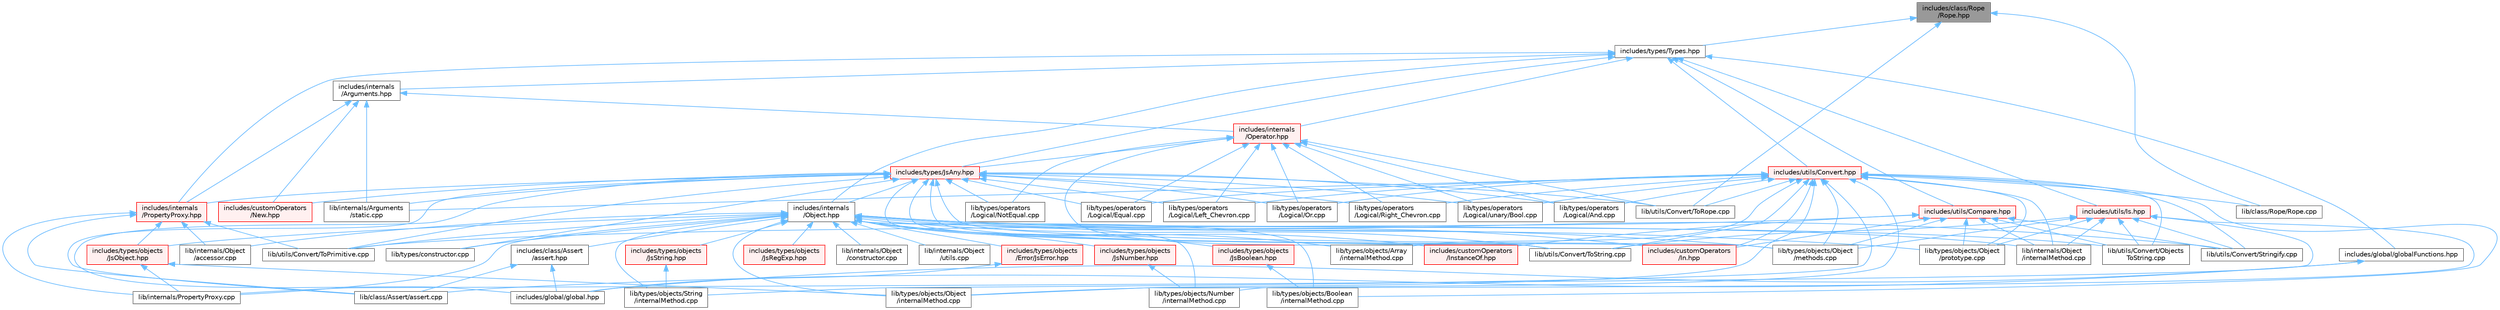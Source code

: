 digraph "includes/class/Rope/Rope.hpp"
{
 // LATEX_PDF_SIZE
  bgcolor="transparent";
  edge [fontname=Helvetica,fontsize=10,labelfontname=Helvetica,labelfontsize=10];
  node [fontname=Helvetica,fontsize=10,shape=box,height=0.2,width=0.4];
  Node1 [id="Node000001",label="includes/class/Rope\l/Rope.hpp",height=0.2,width=0.4,color="gray40", fillcolor="grey60", style="filled", fontcolor="black",tooltip=" "];
  Node1 -> Node2 [id="edge1_Node000001_Node000002",dir="back",color="steelblue1",style="solid",tooltip=" "];
  Node2 [id="Node000002",label="includes/types/Types.hpp",height=0.2,width=0.4,color="grey40", fillcolor="white", style="filled",URL="$Types_8hpp.html",tooltip=" "];
  Node2 -> Node3 [id="edge2_Node000002_Node000003",dir="back",color="steelblue1",style="solid",tooltip=" "];
  Node3 [id="Node000003",label="includes/global/globalFunctions.hpp",height=0.2,width=0.4,color="grey40", fillcolor="white", style="filled",URL="$globalFunctions_8hpp.html",tooltip=" "];
  Node3 -> Node4 [id="edge3_Node000003_Node000004",dir="back",color="steelblue1",style="solid",tooltip=" "];
  Node4 [id="Node000004",label="includes/global/global.hpp",height=0.2,width=0.4,color="grey40", fillcolor="white", style="filled",URL="$global_8hpp.html",tooltip=" "];
  Node3 -> Node5 [id="edge4_Node000003_Node000005",dir="back",color="steelblue1",style="solid",tooltip=" "];
  Node5 [id="Node000005",label="lib/class/Assert/assert.cpp",height=0.2,width=0.4,color="grey40", fillcolor="white", style="filled",URL="$assert_8cpp.html",tooltip=" "];
  Node2 -> Node6 [id="edge5_Node000002_Node000006",dir="back",color="steelblue1",style="solid",tooltip=" "];
  Node6 [id="Node000006",label="includes/internals\l/Arguments.hpp",height=0.2,width=0.4,color="grey40", fillcolor="white", style="filled",URL="$Arguments_8hpp.html",tooltip=" "];
  Node6 -> Node7 [id="edge6_Node000006_Node000007",dir="back",color="steelblue1",style="solid",tooltip=" "];
  Node7 [id="Node000007",label="includes/customOperators\l/New.hpp",height=0.2,width=0.4,color="red", fillcolor="#FFF0F0", style="filled",URL="$New_8hpp.html",tooltip=" "];
  Node6 -> Node10 [id="edge7_Node000006_Node000010",dir="back",color="steelblue1",style="solid",tooltip=" "];
  Node10 [id="Node000010",label="includes/internals\l/Operator.hpp",height=0.2,width=0.4,color="red", fillcolor="#FFF0F0", style="filled",URL="$Operator_8hpp.html",tooltip=" "];
  Node10 -> Node11 [id="edge8_Node000010_Node000011",dir="back",color="steelblue1",style="solid",tooltip=" "];
  Node11 [id="Node000011",label="includes/types/JsAny.hpp",height=0.2,width=0.4,color="red", fillcolor="#FFF0F0", style="filled",URL="$JsAny_8hpp.html",tooltip=" "];
  Node11 -> Node15 [id="edge9_Node000011_Node000015",dir="back",color="steelblue1",style="solid",tooltip=" "];
  Node15 [id="Node000015",label="includes/customOperators\l/In.hpp",height=0.2,width=0.4,color="red", fillcolor="#FFF0F0", style="filled",URL="$In_8hpp.html",tooltip=" "];
  Node11 -> Node16 [id="edge10_Node000011_Node000016",dir="back",color="steelblue1",style="solid",tooltip=" "];
  Node16 [id="Node000016",label="includes/customOperators\l/InstanceOf.hpp",height=0.2,width=0.4,color="red", fillcolor="#FFF0F0", style="filled",URL="$InstanceOf_8hpp.html",tooltip=" "];
  Node11 -> Node7 [id="edge11_Node000011_Node000007",dir="back",color="steelblue1",style="solid",tooltip=" "];
  Node11 -> Node4 [id="edge12_Node000011_Node000004",dir="back",color="steelblue1",style="solid",tooltip=" "];
  Node11 -> Node139 [id="edge13_Node000011_Node000139",dir="back",color="steelblue1",style="solid",tooltip=" "];
  Node139 [id="Node000139",label="includes/internals\l/Object.hpp",height=0.2,width=0.4,color="grey40", fillcolor="white", style="filled",URL="$Object_8hpp.html",tooltip=" "];
  Node139 -> Node140 [id="edge14_Node000139_Node000140",dir="back",color="steelblue1",style="solid",tooltip=" "];
  Node140 [id="Node000140",label="includes/class/Assert\l/assert.hpp",height=0.2,width=0.4,color="grey40", fillcolor="white", style="filled",URL="$assert_8hpp.html",tooltip=" "];
  Node140 -> Node4 [id="edge15_Node000140_Node000004",dir="back",color="steelblue1",style="solid",tooltip=" "];
  Node140 -> Node5 [id="edge16_Node000140_Node000005",dir="back",color="steelblue1",style="solid",tooltip=" "];
  Node139 -> Node15 [id="edge17_Node000139_Node000015",dir="back",color="steelblue1",style="solid",tooltip=" "];
  Node139 -> Node16 [id="edge18_Node000139_Node000016",dir="back",color="steelblue1",style="solid",tooltip=" "];
  Node139 -> Node141 [id="edge19_Node000139_Node000141",dir="back",color="steelblue1",style="solid",tooltip=" "];
  Node141 [id="Node000141",label="includes/types/objects\l/Error/JsError.hpp",height=0.2,width=0.4,color="red", fillcolor="#FFF0F0", style="filled",URL="$JsError_8hpp.html",tooltip=" "];
  Node141 -> Node4 [id="edge20_Node000141_Node000004",dir="back",color="steelblue1",style="solid",tooltip=" "];
  Node139 -> Node156 [id="edge21_Node000139_Node000156",dir="back",color="steelblue1",style="solid",tooltip=" "];
  Node156 [id="Node000156",label="includes/types/objects\l/JsBoolean.hpp",height=0.2,width=0.4,color="red", fillcolor="#FFF0F0", style="filled",URL="$JsBoolean_8hpp.html",tooltip=" "];
  Node156 -> Node100 [id="edge22_Node000156_Node000100",dir="back",color="steelblue1",style="solid",tooltip=" "];
  Node100 [id="Node000100",label="lib/types/objects/Boolean\l/internalMethod.cpp",height=0.2,width=0.4,color="grey40", fillcolor="white", style="filled",URL="$types_2objects_2Boolean_2internalMethod_8cpp.html",tooltip=" "];
  Node139 -> Node158 [id="edge23_Node000139_Node000158",dir="back",color="steelblue1",style="solid",tooltip=" "];
  Node158 [id="Node000158",label="includes/types/objects\l/JsNumber.hpp",height=0.2,width=0.4,color="red", fillcolor="#FFF0F0", style="filled",URL="$JsNumber_8hpp.html",tooltip=" "];
  Node158 -> Node107 [id="edge24_Node000158_Node000107",dir="back",color="steelblue1",style="solid",tooltip=" "];
  Node107 [id="Node000107",label="lib/types/objects/Number\l/internalMethod.cpp",height=0.2,width=0.4,color="grey40", fillcolor="white", style="filled",URL="$types_2objects_2Number_2internalMethod_8cpp.html",tooltip=" "];
  Node139 -> Node23 [id="edge25_Node000139_Node000023",dir="back",color="steelblue1",style="solid",tooltip=" "];
  Node23 [id="Node000023",label="includes/types/objects\l/JsObject.hpp",height=0.2,width=0.4,color="red", fillcolor="#FFF0F0", style="filled",URL="$JsObject_8hpp.html",tooltip=" "];
  Node23 -> Node66 [id="edge26_Node000023_Node000066",dir="back",color="steelblue1",style="solid",tooltip=" "];
  Node66 [id="Node000066",label="lib/internals/PropertyProxy.cpp",height=0.2,width=0.4,color="grey40", fillcolor="white", style="filled",URL="$PropertyProxy_8cpp.html",tooltip=" "];
  Node23 -> Node69 [id="edge27_Node000023_Node000069",dir="back",color="steelblue1",style="solid",tooltip=" "];
  Node69 [id="Node000069",label="lib/types/objects/Object\l/internalMethod.cpp",height=0.2,width=0.4,color="grey40", fillcolor="white", style="filled",URL="$types_2objects_2Object_2internalMethod_8cpp.html",tooltip=" "];
  Node139 -> Node75 [id="edge28_Node000139_Node000075",dir="back",color="steelblue1",style="solid",tooltip=" "];
  Node75 [id="Node000075",label="includes/types/objects\l/JsRegExp.hpp",height=0.2,width=0.4,color="red", fillcolor="#FFF0F0", style="filled",URL="$JsRegExp_8hpp.html",tooltip=" "];
  Node139 -> Node77 [id="edge29_Node000139_Node000077",dir="back",color="steelblue1",style="solid",tooltip=" "];
  Node77 [id="Node000077",label="includes/types/objects\l/JsString.hpp",height=0.2,width=0.4,color="red", fillcolor="#FFF0F0", style="filled",URL="$JsString_8hpp.html",tooltip=" "];
  Node77 -> Node79 [id="edge30_Node000077_Node000079",dir="back",color="steelblue1",style="solid",tooltip=" "];
  Node79 [id="Node000079",label="lib/types/objects/String\l/internalMethod.cpp",height=0.2,width=0.4,color="grey40", fillcolor="white", style="filled",URL="$types_2objects_2String_2internalMethod_8cpp.html",tooltip=" "];
  Node139 -> Node159 [id="edge31_Node000139_Node000159",dir="back",color="steelblue1",style="solid",tooltip=" "];
  Node159 [id="Node000159",label="lib/internals/Object\l/accessor.cpp",height=0.2,width=0.4,color="grey40", fillcolor="white", style="filled",URL="$internals_2Object_2accessor_8cpp.html",tooltip=" "];
  Node139 -> Node138 [id="edge32_Node000139_Node000138",dir="back",color="steelblue1",style="solid",tooltip=" "];
  Node138 [id="Node000138",label="lib/internals/Object\l/constructor.cpp",height=0.2,width=0.4,color="grey40", fillcolor="white", style="filled",URL="$internals_2Object_2constructor_8cpp.html",tooltip=" "];
  Node139 -> Node84 [id="edge33_Node000139_Node000084",dir="back",color="steelblue1",style="solid",tooltip=" "];
  Node84 [id="Node000084",label="lib/internals/Object\l/internalMethod.cpp",height=0.2,width=0.4,color="grey40", fillcolor="white", style="filled",URL="$internals_2Object_2internalMethod_8cpp.html",tooltip=" "];
  Node139 -> Node160 [id="edge34_Node000139_Node000160",dir="back",color="steelblue1",style="solid",tooltip=" "];
  Node160 [id="Node000160",label="lib/internals/Object\l/utils.cpp",height=0.2,width=0.4,color="grey40", fillcolor="white", style="filled",URL="$utils_8cpp.html",tooltip=" "];
  Node139 -> Node66 [id="edge35_Node000139_Node000066",dir="back",color="steelblue1",style="solid",tooltip=" "];
  Node139 -> Node161 [id="edge36_Node000139_Node000161",dir="back",color="steelblue1",style="solid",tooltip=" "];
  Node161 [id="Node000161",label="lib/types/constructor.cpp",height=0.2,width=0.4,color="grey40", fillcolor="white", style="filled",URL="$types_2constructor_8cpp.html",tooltip=" "];
  Node139 -> Node63 [id="edge37_Node000139_Node000063",dir="back",color="steelblue1",style="solid",tooltip=" "];
  Node63 [id="Node000063",label="lib/types/objects/Array\l/internalMethod.cpp",height=0.2,width=0.4,color="grey40", fillcolor="white", style="filled",URL="$types_2objects_2Array_2internalMethod_8cpp.html",tooltip=" "];
  Node139 -> Node100 [id="edge38_Node000139_Node000100",dir="back",color="steelblue1",style="solid",tooltip=" "];
  Node139 -> Node107 [id="edge39_Node000139_Node000107",dir="back",color="steelblue1",style="solid",tooltip=" "];
  Node139 -> Node69 [id="edge40_Node000139_Node000069",dir="back",color="steelblue1",style="solid",tooltip=" "];
  Node139 -> Node53 [id="edge41_Node000139_Node000053",dir="back",color="steelblue1",style="solid",tooltip=" "];
  Node53 [id="Node000053",label="lib/types/objects/Object\l/methods.cpp",height=0.2,width=0.4,color="grey40", fillcolor="white", style="filled",URL="$Object_2methods_8cpp.html",tooltip=" "];
  Node139 -> Node54 [id="edge42_Node000139_Node000054",dir="back",color="steelblue1",style="solid",tooltip=" "];
  Node54 [id="Node000054",label="lib/types/objects/Object\l/prototype.cpp",height=0.2,width=0.4,color="grey40", fillcolor="white", style="filled",URL="$Object_2prototype_8cpp.html",tooltip=" "];
  Node139 -> Node79 [id="edge43_Node000139_Node000079",dir="back",color="steelblue1",style="solid",tooltip=" "];
  Node139 -> Node88 [id="edge44_Node000139_Node000088",dir="back",color="steelblue1",style="solid",tooltip=" "];
  Node88 [id="Node000088",label="lib/utils/Convert/Objects\lToString.cpp",height=0.2,width=0.4,color="grey40", fillcolor="white", style="filled",URL="$ObjectsToString_8cpp.html",tooltip=" "];
  Node139 -> Node89 [id="edge45_Node000139_Node000089",dir="back",color="steelblue1",style="solid",tooltip=" "];
  Node89 [id="Node000089",label="lib/utils/Convert/Stringify.cpp",height=0.2,width=0.4,color="grey40", fillcolor="white", style="filled",URL="$Stringify_8cpp.html",tooltip=" "];
  Node139 -> Node90 [id="edge46_Node000139_Node000090",dir="back",color="steelblue1",style="solid",tooltip=" "];
  Node90 [id="Node000090",label="lib/utils/Convert/ToPrimitive.cpp",height=0.2,width=0.4,color="grey40", fillcolor="white", style="filled",URL="$ToPrimitive_8cpp.html",tooltip=" "];
  Node139 -> Node134 [id="edge47_Node000139_Node000134",dir="back",color="steelblue1",style="solid",tooltip=" "];
  Node134 [id="Node000134",label="lib/utils/Convert/ToString.cpp",height=0.2,width=0.4,color="grey40", fillcolor="white", style="filled",URL="$ToString_8cpp.html",tooltip=" "];
  Node11 -> Node162 [id="edge48_Node000011_Node000162",dir="back",color="steelblue1",style="solid",tooltip=" "];
  Node162 [id="Node000162",label="includes/internals\l/PropertyProxy.hpp",height=0.2,width=0.4,color="red", fillcolor="#FFF0F0", style="filled",URL="$PropertyProxy_8hpp.html",tooltip=" "];
  Node162 -> Node23 [id="edge49_Node000162_Node000023",dir="back",color="steelblue1",style="solid",tooltip=" "];
  Node162 -> Node5 [id="edge50_Node000162_Node000005",dir="back",color="steelblue1",style="solid",tooltip=" "];
  Node162 -> Node159 [id="edge51_Node000162_Node000159",dir="back",color="steelblue1",style="solid",tooltip=" "];
  Node162 -> Node66 [id="edge52_Node000162_Node000066",dir="back",color="steelblue1",style="solid",tooltip=" "];
  Node162 -> Node90 [id="edge53_Node000162_Node000090",dir="back",color="steelblue1",style="solid",tooltip=" "];
  Node11 -> Node5 [id="edge54_Node000011_Node000005",dir="back",color="steelblue1",style="solid",tooltip=" "];
  Node11 -> Node31 [id="edge55_Node000011_Node000031",dir="back",color="steelblue1",style="solid",tooltip=" "];
  Node31 [id="Node000031",label="lib/internals/Arguments\l/static.cpp",height=0.2,width=0.4,color="grey40", fillcolor="white", style="filled",URL="$internals_2Arguments_2static_8cpp.html",tooltip=" "];
  Node11 -> Node161 [id="edge56_Node000011_Node000161",dir="back",color="steelblue1",style="solid",tooltip=" "];
  Node11 -> Node53 [id="edge57_Node000011_Node000053",dir="back",color="steelblue1",style="solid",tooltip=" "];
  Node11 -> Node108 [id="edge58_Node000011_Node000108",dir="back",color="steelblue1",style="solid",tooltip=" "];
  Node108 [id="Node000108",label="lib/types/operators\l/Logical/And.cpp",height=0.2,width=0.4,color="grey40", fillcolor="white", style="filled",URL="$Logical_2And_8cpp.html",tooltip=" "];
  Node11 -> Node109 [id="edge59_Node000011_Node000109",dir="back",color="steelblue1",style="solid",tooltip=" "];
  Node109 [id="Node000109",label="lib/types/operators\l/Logical/Equal.cpp",height=0.2,width=0.4,color="grey40", fillcolor="white", style="filled",URL="$Equal_8cpp.html",tooltip=" "];
  Node11 -> Node110 [id="edge60_Node000011_Node000110",dir="back",color="steelblue1",style="solid",tooltip=" "];
  Node110 [id="Node000110",label="lib/types/operators\l/Logical/Left_Chevron.cpp",height=0.2,width=0.4,color="grey40", fillcolor="white", style="filled",URL="$Left__Chevron_8cpp.html",tooltip=" "];
  Node11 -> Node164 [id="edge61_Node000011_Node000164",dir="back",color="steelblue1",style="solid",tooltip=" "];
  Node164 [id="Node000164",label="lib/types/operators\l/Logical/NotEqual.cpp",height=0.2,width=0.4,color="grey40", fillcolor="white", style="filled",URL="$NotEqual_8cpp.html",tooltip=" "];
  Node11 -> Node111 [id="edge62_Node000011_Node000111",dir="back",color="steelblue1",style="solid",tooltip=" "];
  Node111 [id="Node000111",label="lib/types/operators\l/Logical/Or.cpp",height=0.2,width=0.4,color="grey40", fillcolor="white", style="filled",URL="$Logical_2Or_8cpp.html",tooltip=" "];
  Node11 -> Node112 [id="edge63_Node000011_Node000112",dir="back",color="steelblue1",style="solid",tooltip=" "];
  Node112 [id="Node000112",label="lib/types/operators\l/Logical/Right_Chevron.cpp",height=0.2,width=0.4,color="grey40", fillcolor="white", style="filled",URL="$Right__Chevron_8cpp.html",tooltip=" "];
  Node11 -> Node113 [id="edge64_Node000011_Node000113",dir="back",color="steelblue1",style="solid",tooltip=" "];
  Node113 [id="Node000113",label="lib/types/operators\l/Logical/unary/Bool.cpp",height=0.2,width=0.4,color="grey40", fillcolor="white", style="filled",URL="$Bool_8cpp.html",tooltip=" "];
  Node11 -> Node90 [id="edge65_Node000011_Node000090",dir="back",color="steelblue1",style="solid",tooltip=" "];
  Node11 -> Node133 [id="edge66_Node000011_Node000133",dir="back",color="steelblue1",style="solid",tooltip=" "];
  Node133 [id="Node000133",label="lib/utils/Convert/ToRope.cpp",height=0.2,width=0.4,color="grey40", fillcolor="white", style="filled",URL="$ToRope_8cpp.html",tooltip=" "];
  Node11 -> Node134 [id="edge67_Node000011_Node000134",dir="back",color="steelblue1",style="solid",tooltip=" "];
  Node10 -> Node108 [id="edge68_Node000010_Node000108",dir="back",color="steelblue1",style="solid",tooltip=" "];
  Node10 -> Node109 [id="edge69_Node000010_Node000109",dir="back",color="steelblue1",style="solid",tooltip=" "];
  Node10 -> Node110 [id="edge70_Node000010_Node000110",dir="back",color="steelblue1",style="solid",tooltip=" "];
  Node10 -> Node164 [id="edge71_Node000010_Node000164",dir="back",color="steelblue1",style="solid",tooltip=" "];
  Node10 -> Node111 [id="edge72_Node000010_Node000111",dir="back",color="steelblue1",style="solid",tooltip=" "];
  Node10 -> Node112 [id="edge73_Node000010_Node000112",dir="back",color="steelblue1",style="solid",tooltip=" "];
  Node10 -> Node113 [id="edge74_Node000010_Node000113",dir="back",color="steelblue1",style="solid",tooltip=" "];
  Node10 -> Node133 [id="edge75_Node000010_Node000133",dir="back",color="steelblue1",style="solid",tooltip=" "];
  Node10 -> Node134 [id="edge76_Node000010_Node000134",dir="back",color="steelblue1",style="solid",tooltip=" "];
  Node6 -> Node162 [id="edge77_Node000006_Node000162",dir="back",color="steelblue1",style="solid",tooltip=" "];
  Node6 -> Node31 [id="edge78_Node000006_Node000031",dir="back",color="steelblue1",style="solid",tooltip=" "];
  Node2 -> Node139 [id="edge79_Node000002_Node000139",dir="back",color="steelblue1",style="solid",tooltip=" "];
  Node2 -> Node10 [id="edge80_Node000002_Node000010",dir="back",color="steelblue1",style="solid",tooltip=" "];
  Node2 -> Node162 [id="edge81_Node000002_Node000162",dir="back",color="steelblue1",style="solid",tooltip=" "];
  Node2 -> Node11 [id="edge82_Node000002_Node000011",dir="back",color="steelblue1",style="solid",tooltip=" "];
  Node2 -> Node83 [id="edge83_Node000002_Node000083",dir="back",color="steelblue1",style="solid",tooltip=" "];
  Node83 [id="Node000083",label="includes/utils/Compare.hpp",height=0.2,width=0.4,color="red", fillcolor="#FFF0F0", style="filled",URL="$Compare_8hpp.html",tooltip=" "];
  Node83 -> Node15 [id="edge84_Node000083_Node000015",dir="back",color="steelblue1",style="solid",tooltip=" "];
  Node83 -> Node16 [id="edge85_Node000083_Node000016",dir="back",color="steelblue1",style="solid",tooltip=" "];
  Node83 -> Node84 [id="edge86_Node000083_Node000084",dir="back",color="steelblue1",style="solid",tooltip=" "];
  Node83 -> Node53 [id="edge87_Node000083_Node000053",dir="back",color="steelblue1",style="solid",tooltip=" "];
  Node83 -> Node54 [id="edge88_Node000083_Node000054",dir="back",color="steelblue1",style="solid",tooltip=" "];
  Node83 -> Node88 [id="edge89_Node000083_Node000088",dir="back",color="steelblue1",style="solid",tooltip=" "];
  Node83 -> Node89 [id="edge90_Node000083_Node000089",dir="back",color="steelblue1",style="solid",tooltip=" "];
  Node83 -> Node90 [id="edge91_Node000083_Node000090",dir="back",color="steelblue1",style="solid",tooltip=" "];
  Node2 -> Node91 [id="edge92_Node000002_Node000091",dir="back",color="steelblue1",style="solid",tooltip=" "];
  Node91 [id="Node000091",label="includes/utils/Convert.hpp",height=0.2,width=0.4,color="red", fillcolor="#FFF0F0", style="filled",URL="$Convert_8hpp.html",tooltip=" "];
  Node91 -> Node15 [id="edge93_Node000091_Node000015",dir="back",color="steelblue1",style="solid",tooltip=" "];
  Node91 -> Node94 [id="edge94_Node000091_Node000094",dir="back",color="steelblue1",style="solid",tooltip=" "];
  Node94 [id="Node000094",label="lib/class/Rope/Rope.cpp",height=0.2,width=0.4,color="grey40", fillcolor="white", style="filled",URL="$Rope_8cpp.html",tooltip=" "];
  Node91 -> Node31 [id="edge95_Node000091_Node000031",dir="back",color="steelblue1",style="solid",tooltip=" "];
  Node91 -> Node84 [id="edge96_Node000091_Node000084",dir="back",color="steelblue1",style="solid",tooltip=" "];
  Node91 -> Node63 [id="edge97_Node000091_Node000063",dir="back",color="steelblue1",style="solid",tooltip=" "];
  Node91 -> Node100 [id="edge98_Node000091_Node000100",dir="back",color="steelblue1",style="solid",tooltip=" "];
  Node91 -> Node107 [id="edge99_Node000091_Node000107",dir="back",color="steelblue1",style="solid",tooltip=" "];
  Node91 -> Node69 [id="edge100_Node000091_Node000069",dir="back",color="steelblue1",style="solid",tooltip=" "];
  Node91 -> Node53 [id="edge101_Node000091_Node000053",dir="back",color="steelblue1",style="solid",tooltip=" "];
  Node91 -> Node54 [id="edge102_Node000091_Node000054",dir="back",color="steelblue1",style="solid",tooltip=" "];
  Node91 -> Node79 [id="edge103_Node000091_Node000079",dir="back",color="steelblue1",style="solid",tooltip=" "];
  Node91 -> Node108 [id="edge104_Node000091_Node000108",dir="back",color="steelblue1",style="solid",tooltip=" "];
  Node91 -> Node109 [id="edge105_Node000091_Node000109",dir="back",color="steelblue1",style="solid",tooltip=" "];
  Node91 -> Node110 [id="edge106_Node000091_Node000110",dir="back",color="steelblue1",style="solid",tooltip=" "];
  Node91 -> Node111 [id="edge107_Node000091_Node000111",dir="back",color="steelblue1",style="solid",tooltip=" "];
  Node91 -> Node112 [id="edge108_Node000091_Node000112",dir="back",color="steelblue1",style="solid",tooltip=" "];
  Node91 -> Node113 [id="edge109_Node000091_Node000113",dir="back",color="steelblue1",style="solid",tooltip=" "];
  Node91 -> Node88 [id="edge110_Node000091_Node000088",dir="back",color="steelblue1",style="solid",tooltip=" "];
  Node91 -> Node89 [id="edge111_Node000091_Node000089",dir="back",color="steelblue1",style="solid",tooltip=" "];
  Node91 -> Node133 [id="edge112_Node000091_Node000133",dir="back",color="steelblue1",style="solid",tooltip=" "];
  Node91 -> Node134 [id="edge113_Node000091_Node000134",dir="back",color="steelblue1",style="solid",tooltip=" "];
  Node2 -> Node137 [id="edge114_Node000002_Node000137",dir="back",color="steelblue1",style="solid",tooltip=" "];
  Node137 [id="Node000137",label="includes/utils/Is.hpp",height=0.2,width=0.4,color="red", fillcolor="#FFF0F0", style="filled",URL="$Is_8hpp.html",tooltip=" "];
  Node137 -> Node84 [id="edge115_Node000137_Node000084",dir="back",color="steelblue1",style="solid",tooltip=" "];
  Node137 -> Node66 [id="edge116_Node000137_Node000066",dir="back",color="steelblue1",style="solid",tooltip=" "];
  Node137 -> Node69 [id="edge117_Node000137_Node000069",dir="back",color="steelblue1",style="solid",tooltip=" "];
  Node137 -> Node53 [id="edge118_Node000137_Node000053",dir="back",color="steelblue1",style="solid",tooltip=" "];
  Node137 -> Node54 [id="edge119_Node000137_Node000054",dir="back",color="steelblue1",style="solid",tooltip=" "];
  Node137 -> Node88 [id="edge120_Node000137_Node000088",dir="back",color="steelblue1",style="solid",tooltip=" "];
  Node137 -> Node89 [id="edge121_Node000137_Node000089",dir="back",color="steelblue1",style="solid",tooltip=" "];
  Node137 -> Node134 [id="edge122_Node000137_Node000134",dir="back",color="steelblue1",style="solid",tooltip=" "];
  Node1 -> Node94 [id="edge123_Node000001_Node000094",dir="back",color="steelblue1",style="solid",tooltip=" "];
  Node1 -> Node133 [id="edge124_Node000001_Node000133",dir="back",color="steelblue1",style="solid",tooltip=" "];
}
